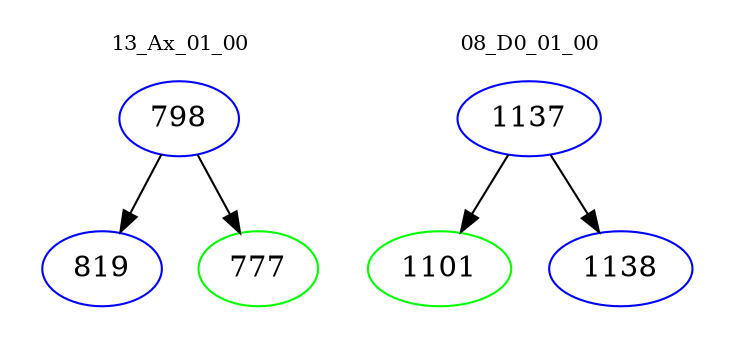 digraph{
subgraph cluster_0 {
color = white
label = "13_Ax_01_00";
fontsize=10;
T0_798 [label="798", color="blue"]
T0_798 -> T0_819 [color="black"]
T0_819 [label="819", color="blue"]
T0_798 -> T0_777 [color="black"]
T0_777 [label="777", color="green"]
}
subgraph cluster_1 {
color = white
label = "08_D0_01_00";
fontsize=10;
T1_1137 [label="1137", color="blue"]
T1_1137 -> T1_1101 [color="black"]
T1_1101 [label="1101", color="green"]
T1_1137 -> T1_1138 [color="black"]
T1_1138 [label="1138", color="blue"]
}
}
